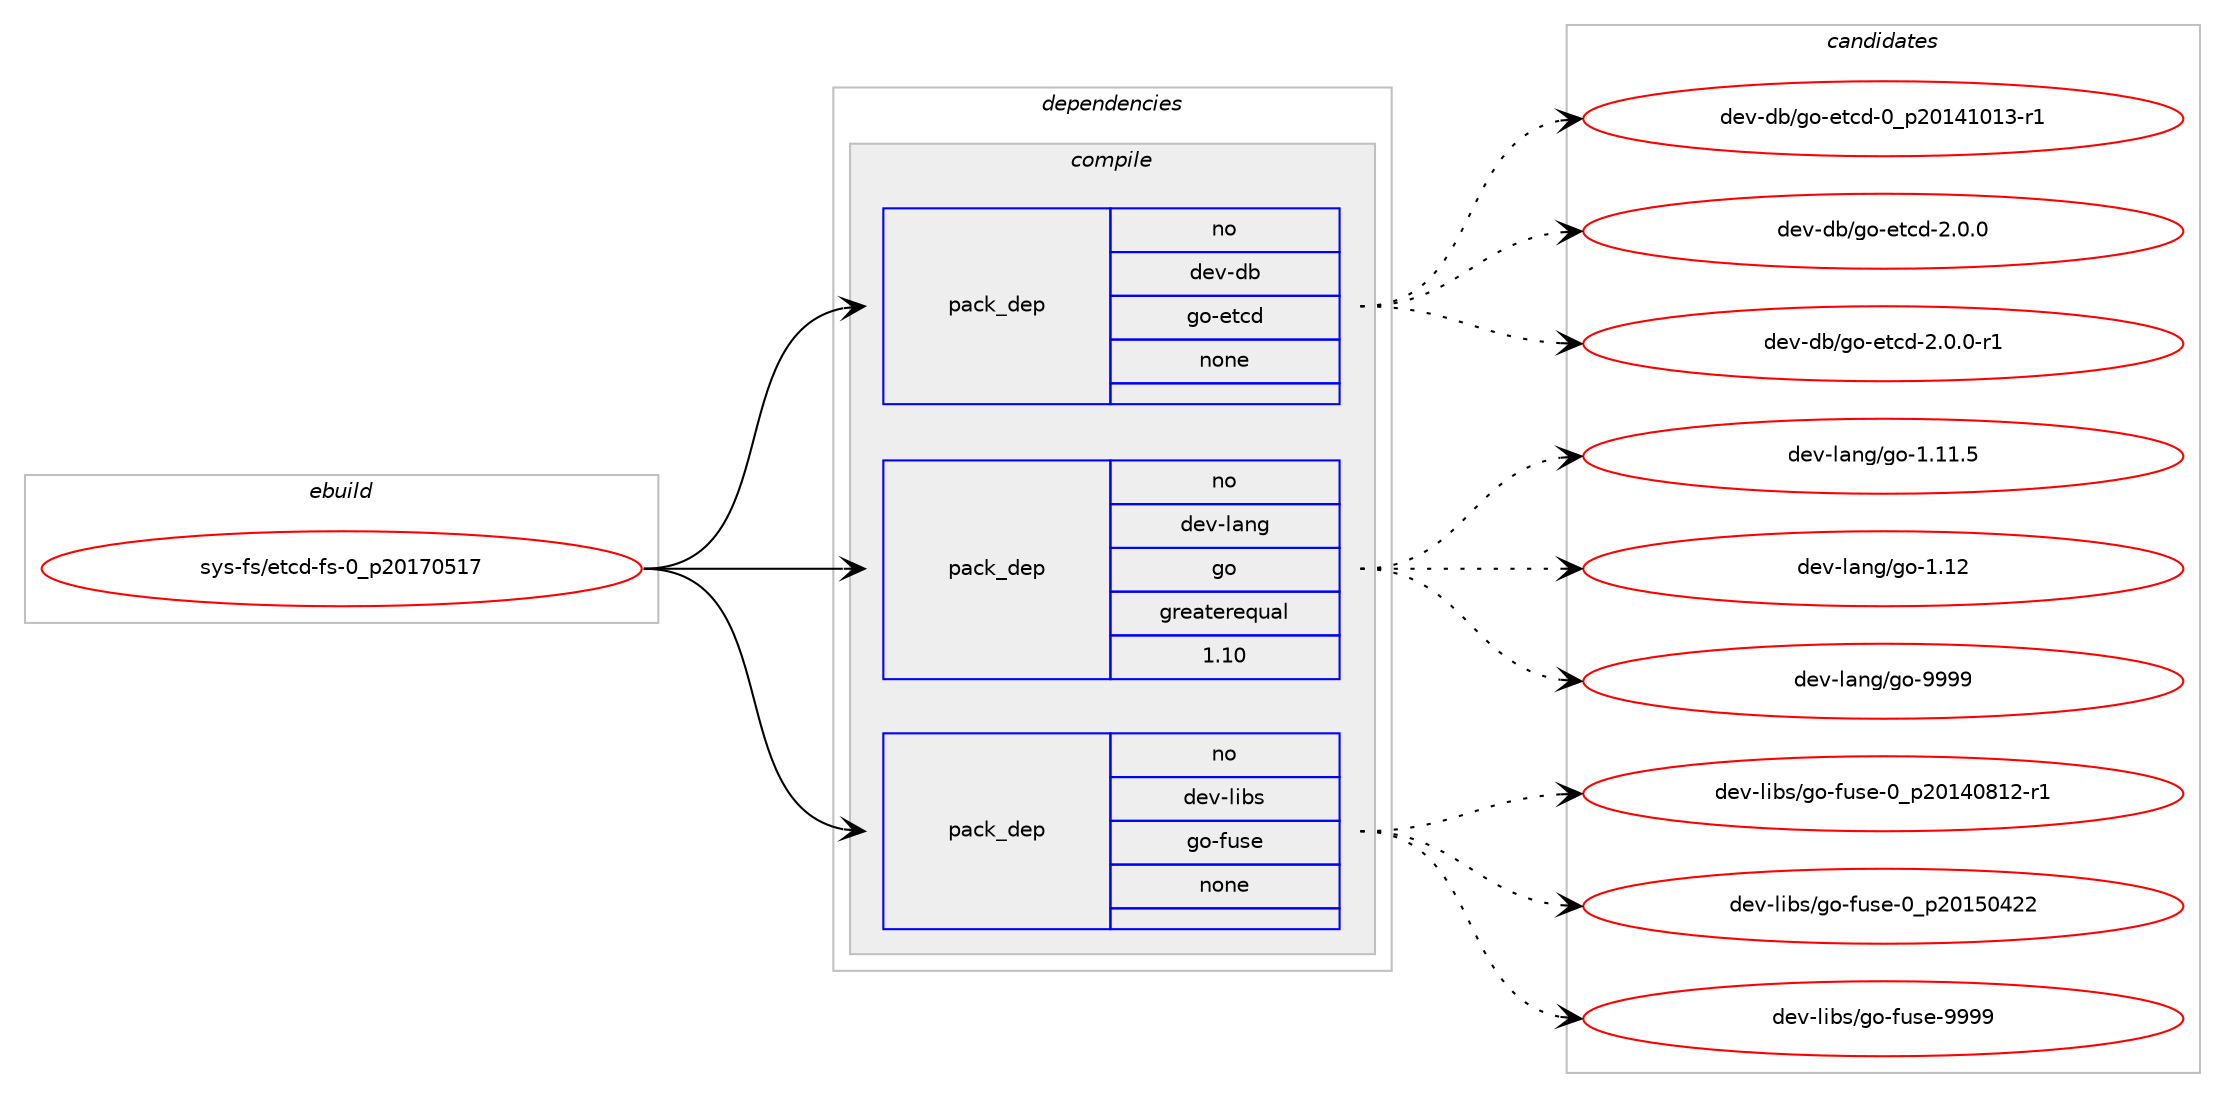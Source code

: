 digraph prolog {

# *************
# Graph options
# *************

newrank=true;
concentrate=true;
compound=true;
graph [rankdir=LR,fontname=Helvetica,fontsize=10,ranksep=1.5];#, ranksep=2.5, nodesep=0.2];
edge  [arrowhead=vee];
node  [fontname=Helvetica,fontsize=10];

# **********
# The ebuild
# **********

subgraph cluster_leftcol {
color=gray;
rank=same;
label=<<i>ebuild</i>>;
id [label="sys-fs/etcd-fs-0_p20170517", color=red, width=4, href="../sys-fs/etcd-fs-0_p20170517.svg"];
}

# ****************
# The dependencies
# ****************

subgraph cluster_midcol {
color=gray;
label=<<i>dependencies</i>>;
subgraph cluster_compile {
fillcolor="#eeeeee";
style=filled;
label=<<i>compile</i>>;
subgraph pack1242940 {
dependency1732024 [label=<<TABLE BORDER="0" CELLBORDER="1" CELLSPACING="0" CELLPADDING="4" WIDTH="220"><TR><TD ROWSPAN="6" CELLPADDING="30">pack_dep</TD></TR><TR><TD WIDTH="110">no</TD></TR><TR><TD>dev-db</TD></TR><TR><TD>go-etcd</TD></TR><TR><TD>none</TD></TR><TR><TD></TD></TR></TABLE>>, shape=none, color=blue];
}
id:e -> dependency1732024:w [weight=20,style="solid",arrowhead="vee"];
subgraph pack1242941 {
dependency1732025 [label=<<TABLE BORDER="0" CELLBORDER="1" CELLSPACING="0" CELLPADDING="4" WIDTH="220"><TR><TD ROWSPAN="6" CELLPADDING="30">pack_dep</TD></TR><TR><TD WIDTH="110">no</TD></TR><TR><TD>dev-lang</TD></TR><TR><TD>go</TD></TR><TR><TD>greaterequal</TD></TR><TR><TD>1.10</TD></TR></TABLE>>, shape=none, color=blue];
}
id:e -> dependency1732025:w [weight=20,style="solid",arrowhead="vee"];
subgraph pack1242942 {
dependency1732026 [label=<<TABLE BORDER="0" CELLBORDER="1" CELLSPACING="0" CELLPADDING="4" WIDTH="220"><TR><TD ROWSPAN="6" CELLPADDING="30">pack_dep</TD></TR><TR><TD WIDTH="110">no</TD></TR><TR><TD>dev-libs</TD></TR><TR><TD>go-fuse</TD></TR><TR><TD>none</TD></TR><TR><TD></TD></TR></TABLE>>, shape=none, color=blue];
}
id:e -> dependency1732026:w [weight=20,style="solid",arrowhead="vee"];
}
subgraph cluster_compileandrun {
fillcolor="#eeeeee";
style=filled;
label=<<i>compile and run</i>>;
}
subgraph cluster_run {
fillcolor="#eeeeee";
style=filled;
label=<<i>run</i>>;
}
}

# **************
# The candidates
# **************

subgraph cluster_choices {
rank=same;
color=gray;
label=<<i>candidates</i>>;

subgraph choice1242940 {
color=black;
nodesep=1;
choice100101118451009847103111451011169910045489511250484952494849514511449 [label="dev-db/go-etcd-0_p20141013-r1", color=red, width=4,href="../dev-db/go-etcd-0_p20141013-r1.svg"];
choice1001011184510098471031114510111699100455046484648 [label="dev-db/go-etcd-2.0.0", color=red, width=4,href="../dev-db/go-etcd-2.0.0.svg"];
choice10010111845100984710311145101116991004550464846484511449 [label="dev-db/go-etcd-2.0.0-r1", color=red, width=4,href="../dev-db/go-etcd-2.0.0-r1.svg"];
dependency1732024:e -> choice100101118451009847103111451011169910045489511250484952494849514511449:w [style=dotted,weight="100"];
dependency1732024:e -> choice1001011184510098471031114510111699100455046484648:w [style=dotted,weight="100"];
dependency1732024:e -> choice10010111845100984710311145101116991004550464846484511449:w [style=dotted,weight="100"];
}
subgraph choice1242941 {
color=black;
nodesep=1;
choice10010111845108971101034710311145494649494653 [label="dev-lang/go-1.11.5", color=red, width=4,href="../dev-lang/go-1.11.5.svg"];
choice1001011184510897110103471031114549464950 [label="dev-lang/go-1.12", color=red, width=4,href="../dev-lang/go-1.12.svg"];
choice1001011184510897110103471031114557575757 [label="dev-lang/go-9999", color=red, width=4,href="../dev-lang/go-9999.svg"];
dependency1732025:e -> choice10010111845108971101034710311145494649494653:w [style=dotted,weight="100"];
dependency1732025:e -> choice1001011184510897110103471031114549464950:w [style=dotted,weight="100"];
dependency1732025:e -> choice1001011184510897110103471031114557575757:w [style=dotted,weight="100"];
}
subgraph choice1242942 {
color=black;
nodesep=1;
choice1001011184510810598115471031114510211711510145489511250484952485649504511449 [label="dev-libs/go-fuse-0_p20140812-r1", color=red, width=4,href="../dev-libs/go-fuse-0_p20140812-r1.svg"];
choice100101118451081059811547103111451021171151014548951125048495348525050 [label="dev-libs/go-fuse-0_p20150422", color=red, width=4,href="../dev-libs/go-fuse-0_p20150422.svg"];
choice100101118451081059811547103111451021171151014557575757 [label="dev-libs/go-fuse-9999", color=red, width=4,href="../dev-libs/go-fuse-9999.svg"];
dependency1732026:e -> choice1001011184510810598115471031114510211711510145489511250484952485649504511449:w [style=dotted,weight="100"];
dependency1732026:e -> choice100101118451081059811547103111451021171151014548951125048495348525050:w [style=dotted,weight="100"];
dependency1732026:e -> choice100101118451081059811547103111451021171151014557575757:w [style=dotted,weight="100"];
}
}

}
